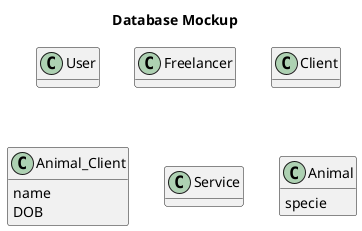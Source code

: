 @startuml Database

title "Database Mockup"

hide methods

class User {

}

class Freelancer {

}

class Client {
    
}

class Animal_Client {
    name
    DOB

}

class Service

class Animal {
    specie
}


@enduml